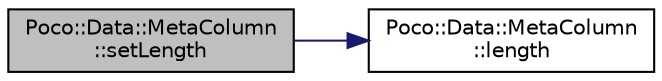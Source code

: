 digraph "Poco::Data::MetaColumn::setLength"
{
 // LATEX_PDF_SIZE
  edge [fontname="Helvetica",fontsize="10",labelfontname="Helvetica",labelfontsize="10"];
  node [fontname="Helvetica",fontsize="10",shape=record];
  rankdir="LR";
  Node1 [label="Poco::Data::MetaColumn\l::setLength",height=0.2,width=0.4,color="black", fillcolor="grey75", style="filled", fontcolor="black",tooltip="Sets the column name."];
  Node1 -> Node2 [color="midnightblue",fontsize="10",style="solid"];
  Node2 [label="Poco::Data::MetaColumn\l::length",height=0.2,width=0.4,color="black", fillcolor="white", style="filled",URL="$classPoco_1_1Data_1_1MetaColumn.html#af7293eb00315c2f716abdca8b264f632",tooltip="Returns column name."];
}
